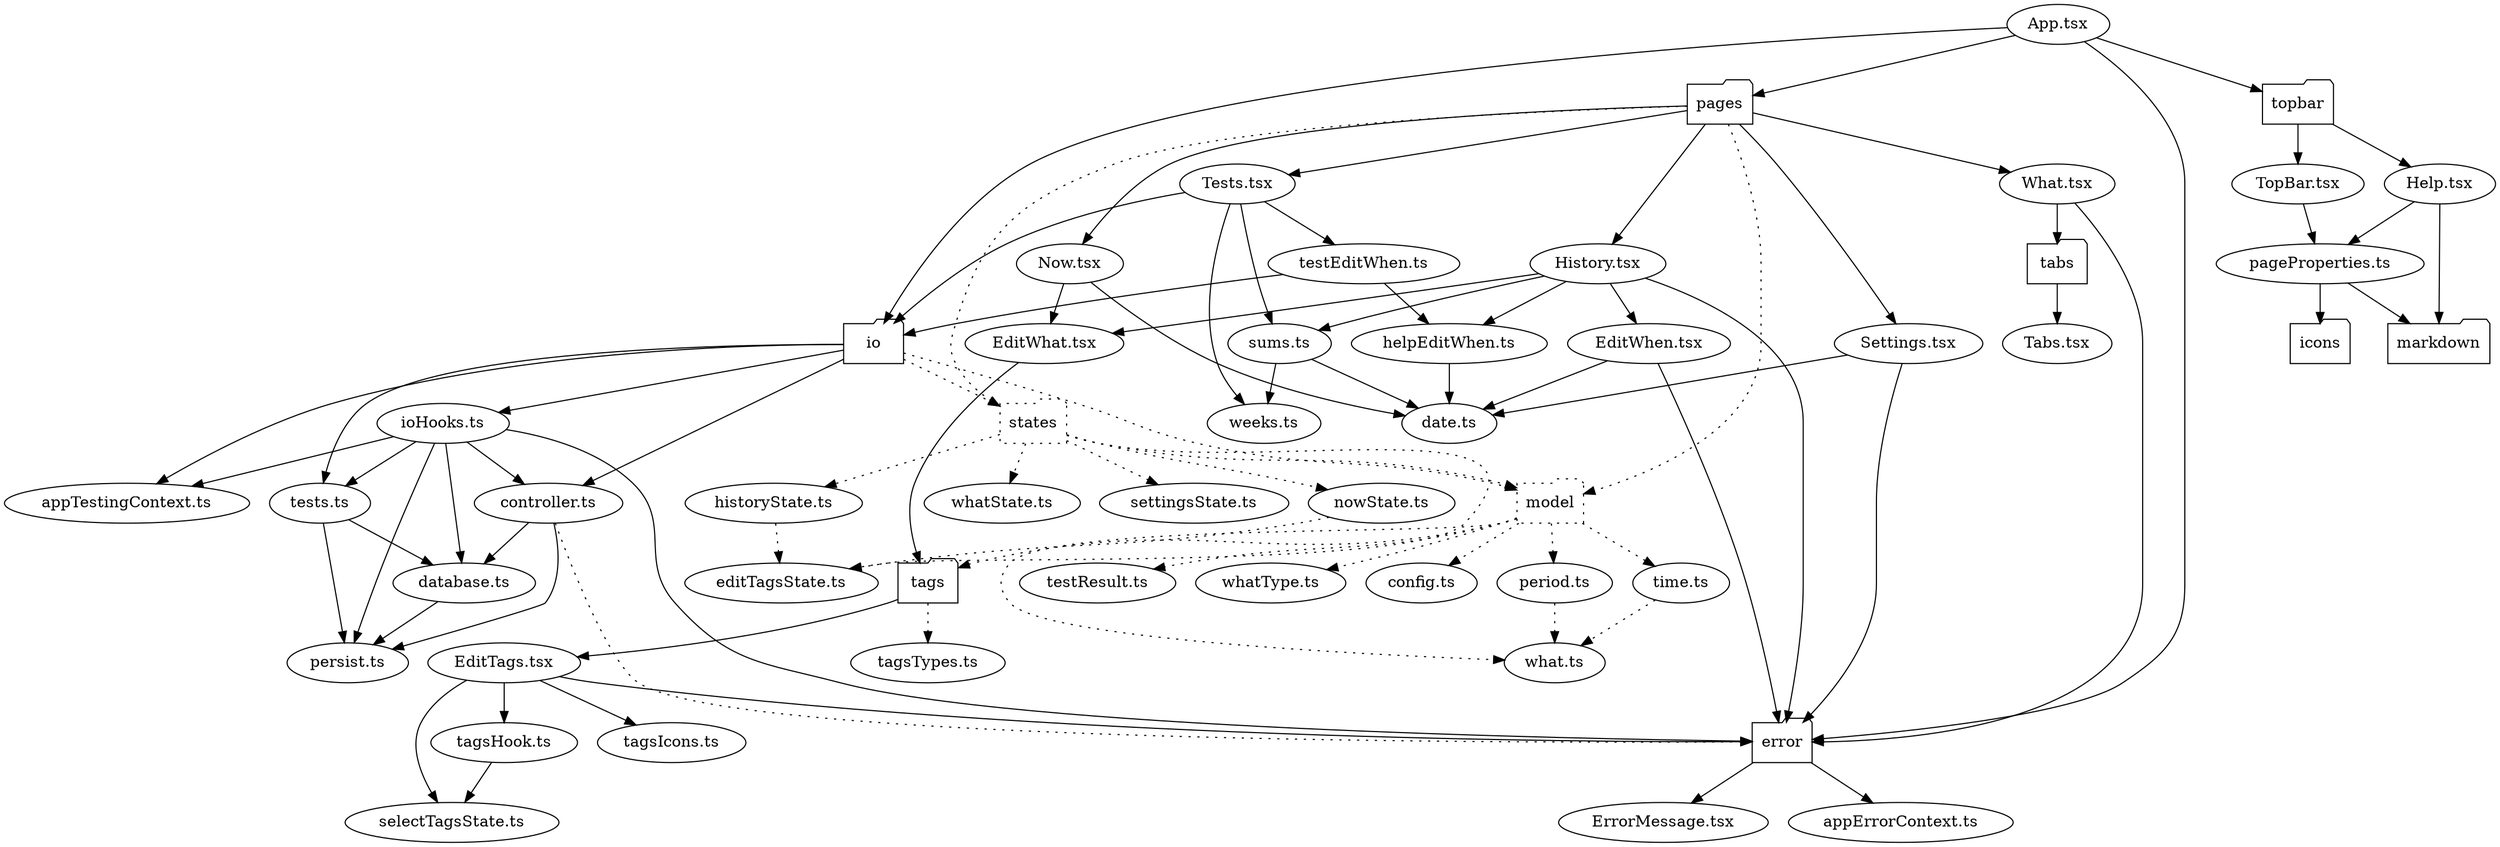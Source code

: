 digraph SRC {
  "App.tsx" -> {"error" "io" "pages" "topbar"};

  "error" [shape=folder];
  "io" [shape=folder];
  "model" [shape=folder] [style=dotted];
  "pages" [shape=folder];
  "states" [shape=folder] [style=dotted];
  "tabs" [shape=folder];
  "tags" [shape=folder];
  "topbar" [shape=folder];
  "icons" [shape=folder];
  "markdown" [shape=folder];
  
  "error" -> {"ErrorMessage.tsx" "appErrorContext.ts"};
  "ErrorMessage.tsx" -> {};
  "appErrorContext.ts" -> {};

  "io" -> {"controller.ts" "ioHooks.ts" "tests.ts" "appTestingContext.ts"};
  "io" -> {"model" "states"} [style=dotted];
  "controller.ts" -> {"persist.ts" "database.ts"};
  "controller.ts" -> {"error"} [style=dotted];
  "database.ts" -> {"persist.ts"};
  "ioHooks.ts" -> {"controller.ts" "database.ts" "persist.ts" "tests.ts" "appTestingContext.ts" "error"};
  "tests.ts" -> {"database.ts" "persist.ts"};
  "persist.ts" -> {}
  "appTestingContext.ts" -> {};

  "model" -> {"config.ts" "period.ts" "testResult.ts" "time.ts" "tags" "whatType.ts" "what.ts"} [style=dotted];
  "config.ts" -> {} [style=dotted];
  "period.ts" -> {"what.ts"} [style=dotted];
  "testResult.ts" -> {} [style=dotted];
  "time.ts" -> {"what.ts"} [style=dotted];
  "what.ts" -> {} [style=dotted];
  "whatType.ts" -> {} [style=dotted];

  "pages" -> {"Now.tsx" "What.tsx" "History.tsx" "Settings.tsx" "Tests.tsx"};
  "pages" -> {"model" "states"} [style=dotted];
  "date.ts" -> {};
  "Now.tsx" -> {"date.ts" "EditWhat.tsx"};
  "What.tsx" -> {"tabs" "error"};
  "History.tsx" -> {"sums.ts" "EditWhat.tsx" "EditWhen.tsx" "helpEditWhen.ts" "error"};
  "Settings.tsx" -> {"error" "date.ts"};
  "Tests.tsx" -> {"weeks.ts" "sums.ts" "io" "testEditWhen.ts"};
  "sums.ts" -> {"weeks.ts" "date.ts"};
  "testEditWhen.ts" -> {"helpEditWhen.ts" "io"};
  "helpEditWhen.ts" -> {"date.ts"};
  "EditWhat.tsx" -> {"tags"};
  "EditWhen.tsx" -> {"date.ts" "error"}

  "states" -> {"nowState.ts" "whatState.ts" "historyState.ts" "settingsState.ts" "editTagsState.ts" "model"} [style=dotted];
  "nowState.ts" -> {"editTagsState.ts"} [style=dotted];
  "whatState.ts" -> {} [style=dotted];
  "historyState.ts" -> {"editTagsState.ts"} [style=dotted];
  "settingsState.ts" -> {} [style=dotted];
  "editTagsState.ts" -> {} [style=dotted];

  "tabs" -> {"Tabs.tsx"};
  "Tabs.tsx" -> {};

  "tags" -> {"EditTags.tsx"};
  "tags" -> {"tagsTypes.ts"} [style=dotted];
  "EditTags.tsx" -> {"error" "selectTagsState.ts" "tagsHook.ts" "tagsIcons.ts"};
  "tagsHook.ts" -> {"selectTagsState.ts"};
  "tagsIcons.ts" -> {};
  "tagsTypes.ts" -> {} [style=dotted];

  "topbar" -> {"TopBar.tsx" "Help.tsx"};
  "TopBar.tsx" -> {"pageProperties.ts"};
  "pageProperties.ts" -> {"markdown" "icons"};
  "Help.tsx" -> {"markdown" "pageProperties.ts"};
}

